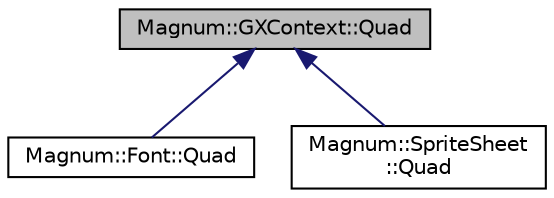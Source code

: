 digraph "Magnum::GXContext::Quad"
{
  edge [fontname="Helvetica",fontsize="10",labelfontname="Helvetica",labelfontsize="10"];
  node [fontname="Helvetica",fontsize="10",shape=record];
  Node1 [label="Magnum::GXContext::Quad",height=0.2,width=0.4,color="black", fillcolor="grey75", style="filled", fontcolor="black"];
  Node1 -> Node2 [dir="back",color="midnightblue",fontsize="10",style="solid",fontname="Helvetica"];
  Node2 [label="Magnum::Font::Quad",height=0.2,width=0.4,color="black", fillcolor="white", style="filled",URL="$class_magnum_1_1_font_1_1_quad.html"];
  Node1 -> Node3 [dir="back",color="midnightblue",fontsize="10",style="solid",fontname="Helvetica"];
  Node3 [label="Magnum::SpriteSheet\l::Quad",height=0.2,width=0.4,color="black", fillcolor="white", style="filled",URL="$class_magnum_1_1_sprite_sheet_1_1_quad.html"];
}
